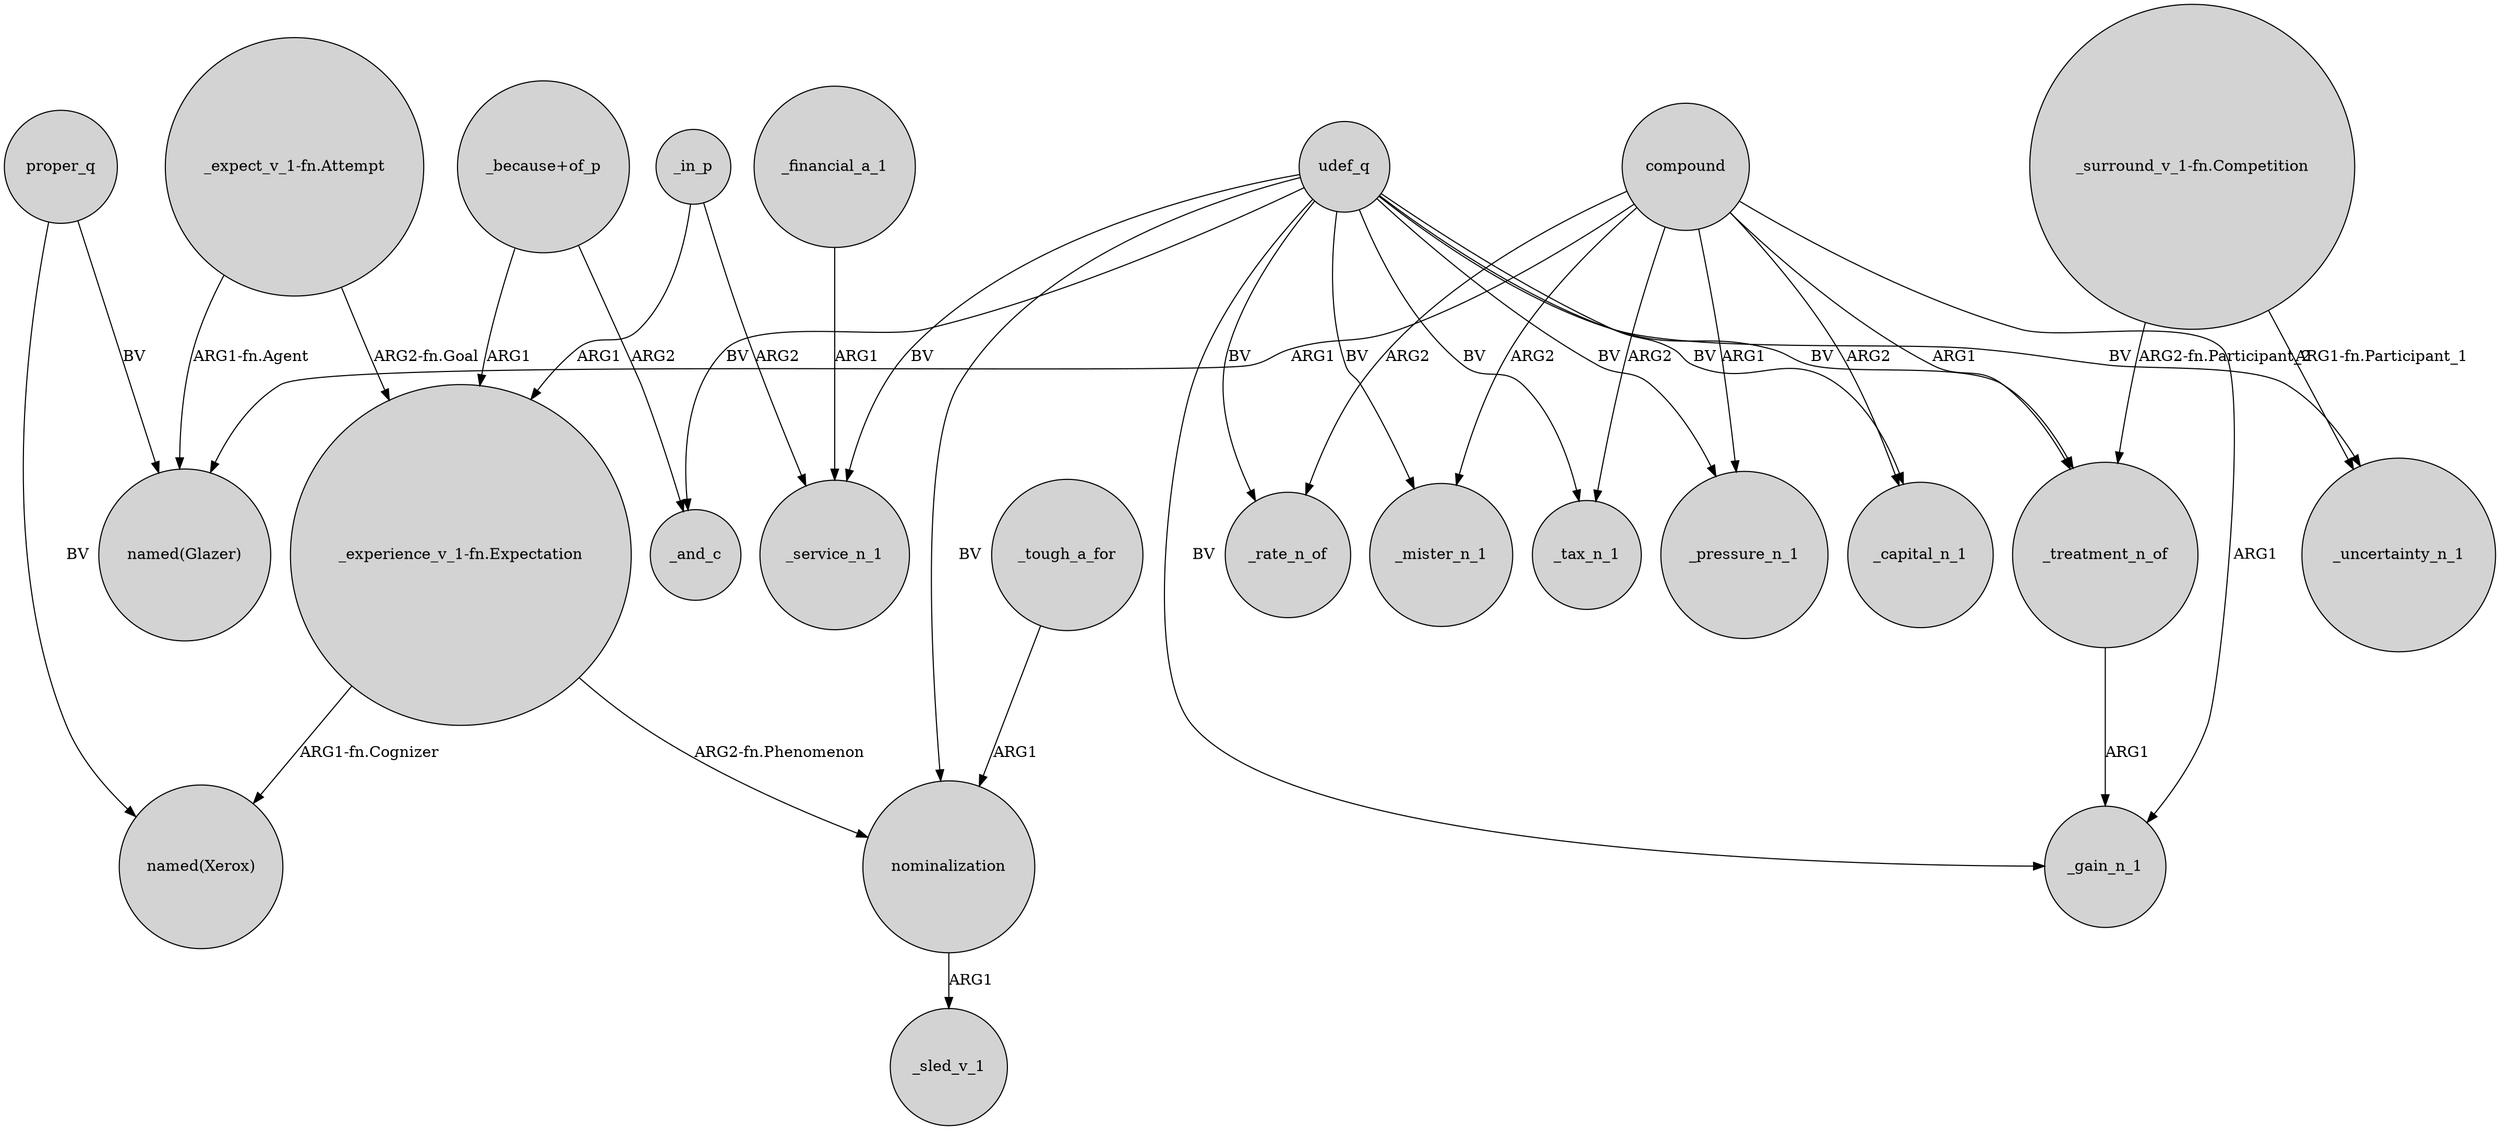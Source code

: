 digraph {
	node [shape=circle style=filled]
	"_because+of_p" -> "_experience_v_1-fn.Expectation" [label=ARG1]
	_in_p -> "_experience_v_1-fn.Expectation" [label=ARG1]
	udef_q -> _service_n_1 [label=BV]
	compound -> _mister_n_1 [label=ARG2]
	"_expect_v_1-fn.Attempt" -> "named(Glazer)" [label="ARG1-fn.Agent"]
	udef_q -> _uncertainty_n_1 [label=BV]
	_financial_a_1 -> _service_n_1 [label=ARG1]
	proper_q -> "named(Xerox)" [label=BV]
	udef_q -> nominalization [label=BV]
	udef_q -> _tax_n_1 [label=BV]
	"_experience_v_1-fn.Expectation" -> "named(Xerox)" [label="ARG1-fn.Cognizer"]
	nominalization -> _sled_v_1 [label=ARG1]
	"_experience_v_1-fn.Expectation" -> nominalization [label="ARG2-fn.Phenomenon"]
	udef_q -> _and_c [label=BV]
	udef_q -> _mister_n_1 [label=BV]
	udef_q -> _rate_n_of [label=BV]
	proper_q -> "named(Glazer)" [label=BV]
	udef_q -> _pressure_n_1 [label=BV]
	"_surround_v_1-fn.Competition" -> _treatment_n_of [label="ARG2-fn.Participant_2"]
	"_surround_v_1-fn.Competition" -> _uncertainty_n_1 [label="ARG1-fn.Participant_1"]
	compound -> _rate_n_of [label=ARG2]
	"_expect_v_1-fn.Attempt" -> "_experience_v_1-fn.Expectation" [label="ARG2-fn.Goal"]
	"_because+of_p" -> _and_c [label=ARG2]
	_in_p -> _service_n_1 [label=ARG2]
	udef_q -> _capital_n_1 [label=BV]
	compound -> "named(Glazer)" [label=ARG1]
	compound -> _tax_n_1 [label=ARG2]
	compound -> _treatment_n_of [label=ARG1]
	_tough_a_for -> nominalization [label=ARG1]
	_treatment_n_of -> _gain_n_1 [label=ARG1]
	compound -> _capital_n_1 [label=ARG2]
	udef_q -> _treatment_n_of [label=BV]
	compound -> _gain_n_1 [label=ARG1]
	compound -> _pressure_n_1 [label=ARG1]
	udef_q -> _gain_n_1 [label=BV]
}
